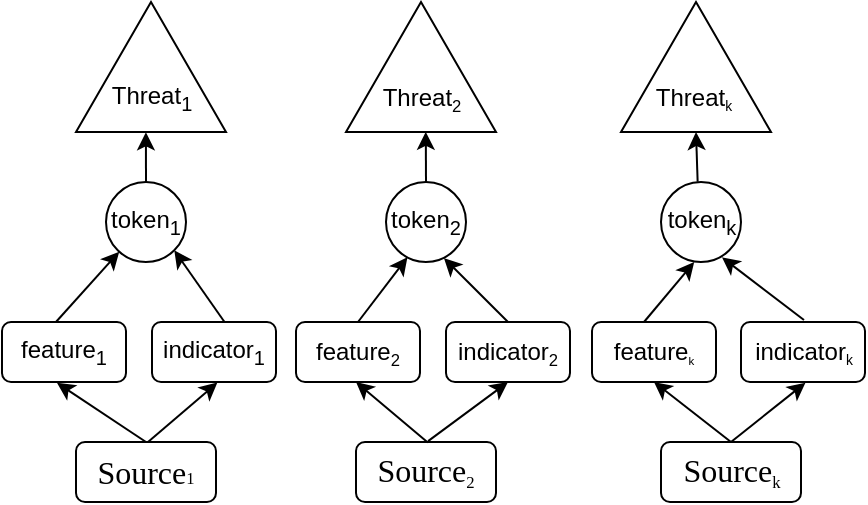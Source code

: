 <mxfile version="13.8.1" type="github">
  <diagram id="vMqhfox0TT1sq61tNi-K" name="Page-1">
    <mxGraphModel dx="1374" dy="789" grid="1" gridSize="10" guides="1" tooltips="1" connect="1" arrows="1" fold="1" page="1" pageScale="1" pageWidth="827" pageHeight="1169" math="0" shadow="0">
      <root>
        <mxCell id="0" />
        <mxCell id="1" parent="0" />
        <mxCell id="LBKmE9pr3SGEElcL06PF-1" value="&lt;span style=&quot;font-family: &amp;#34;times new roman&amp;#34; , serif ; font-size: 16px&quot;&gt;Source&lt;/span&gt;&lt;span style=&quot;font-family: &amp;#34;times new roman&amp;#34; , serif ; font-size: 8.333px&quot;&gt;1&lt;/span&gt;" style="rounded=1;whiteSpace=wrap;html=1;" parent="1" vertex="1">
          <mxGeometry x="130" y="290" width="70" height="30" as="geometry" />
        </mxCell>
        <mxCell id="LBKmE9pr3SGEElcL06PF-2" value="&lt;span style=&quot;font-family: &amp;#34;times new roman&amp;#34; , serif ; font-size: 16px&quot;&gt;Source&lt;/span&gt;&lt;span style=&quot;font-family: &amp;#34;times new roman&amp;#34; , serif ; font-size: 10px&quot;&gt;&lt;sub&gt;2&lt;/sub&gt;&lt;/span&gt;" style="rounded=1;whiteSpace=wrap;html=1;" parent="1" vertex="1">
          <mxGeometry x="270" y="290" width="70" height="30" as="geometry" />
        </mxCell>
        <mxCell id="LBKmE9pr3SGEElcL06PF-3" value="&lt;span style=&quot;font-family: &amp;#34;times new roman&amp;#34; , serif ; font-size: 16px&quot;&gt;Source&lt;/span&gt;&lt;span style=&quot;font-family: &amp;#34;times new roman&amp;#34; , serif ; font-size: 10px&quot;&gt;&lt;sub&gt;k&lt;/sub&gt;&lt;/span&gt;" style="rounded=1;whiteSpace=wrap;html=1;" parent="1" vertex="1">
          <mxGeometry x="422.5" y="290" width="70" height="30" as="geometry" />
        </mxCell>
        <mxCell id="LBKmE9pr3SGEElcL06PF-5" value="token&lt;sub&gt;1&lt;/sub&gt;" style="ellipse;whiteSpace=wrap;html=1;" parent="1" vertex="1">
          <mxGeometry x="145" y="160" width="40" height="40" as="geometry" />
        </mxCell>
        <mxCell id="LBKmE9pr3SGEElcL06PF-8" value="token&lt;sub&gt;2&lt;/sub&gt;" style="ellipse;whiteSpace=wrap;html=1;" parent="1" vertex="1">
          <mxGeometry x="285" y="160" width="40" height="40" as="geometry" />
        </mxCell>
        <mxCell id="LBKmE9pr3SGEElcL06PF-9" value="token&lt;sub&gt;k&lt;/sub&gt;" style="ellipse;whiteSpace=wrap;html=1;" parent="1" vertex="1">
          <mxGeometry x="422.5" y="160" width="40" height="40" as="geometry" />
        </mxCell>
        <mxCell id="LBKmE9pr3SGEElcL06PF-14" value="" style="group" parent="1" vertex="1" connectable="0">
          <mxGeometry x="135" y="70" width="70" height="70" as="geometry" />
        </mxCell>
        <mxCell id="LBKmE9pr3SGEElcL06PF-10" value="&lt;p style=&quot;line-height: 120%&quot;&gt;&lt;br&gt;&lt;/p&gt;" style="triangle;whiteSpace=wrap;html=1;rotation=-90;align=center;verticalAlign=bottom;direction=east;flipH=0;flipV=1;spacingRight=-7;" parent="LBKmE9pr3SGEElcL06PF-14" vertex="1">
          <mxGeometry y="-5" width="65" height="75" as="geometry" />
        </mxCell>
        <mxCell id="LBKmE9pr3SGEElcL06PF-13" value="Threat&lt;sub&gt;1&lt;/sub&gt;" style="text;html=1;strokeColor=none;fillColor=none;align=center;verticalAlign=middle;whiteSpace=wrap;rounded=0;" parent="LBKmE9pr3SGEElcL06PF-14" vertex="1">
          <mxGeometry x="12.5" y="35" width="40" height="25" as="geometry" />
        </mxCell>
        <mxCell id="xcU_tkCPlGnkvct5CyMQ-1" value="" style="group" parent="1" vertex="1" connectable="0">
          <mxGeometry x="270" y="70" width="70" height="70" as="geometry" />
        </mxCell>
        <mxCell id="xcU_tkCPlGnkvct5CyMQ-2" value="&lt;p style=&quot;line-height: 120%&quot;&gt;&lt;br&gt;&lt;/p&gt;" style="triangle;whiteSpace=wrap;html=1;rotation=-90;align=center;verticalAlign=bottom;direction=east;flipH=0;flipV=1;spacingRight=-7;" parent="xcU_tkCPlGnkvct5CyMQ-1" vertex="1">
          <mxGeometry y="-5" width="65" height="75" as="geometry" />
        </mxCell>
        <mxCell id="xcU_tkCPlGnkvct5CyMQ-3" value="Threat&lt;span style=&quot;font-size: 10px&quot;&gt;&lt;sub&gt;2&lt;/sub&gt;&lt;/span&gt;" style="text;html=1;strokeColor=none;fillColor=none;align=center;verticalAlign=middle;whiteSpace=wrap;rounded=0;" parent="xcU_tkCPlGnkvct5CyMQ-1" vertex="1">
          <mxGeometry x="12.5" y="35" width="40" height="25" as="geometry" />
        </mxCell>
        <mxCell id="xcU_tkCPlGnkvct5CyMQ-4" value="" style="group" parent="1" vertex="1" connectable="0">
          <mxGeometry x="407.5" y="70" width="70" height="70" as="geometry" />
        </mxCell>
        <mxCell id="xcU_tkCPlGnkvct5CyMQ-5" value="&lt;p style=&quot;line-height: 120%&quot;&gt;&lt;br&gt;&lt;/p&gt;" style="triangle;whiteSpace=wrap;html=1;rotation=-90;align=center;verticalAlign=bottom;direction=east;flipH=0;flipV=1;spacingRight=-7;" parent="xcU_tkCPlGnkvct5CyMQ-4" vertex="1">
          <mxGeometry y="-5" width="65" height="75" as="geometry" />
        </mxCell>
        <mxCell id="xcU_tkCPlGnkvct5CyMQ-6" value="Threat&lt;span style=&quot;font-size: 8.333px&quot;&gt;&lt;sub&gt;k&lt;/sub&gt;&lt;/span&gt;" style="text;html=1;strokeColor=none;fillColor=none;align=center;verticalAlign=middle;whiteSpace=wrap;rounded=0;" parent="xcU_tkCPlGnkvct5CyMQ-4" vertex="1">
          <mxGeometry x="12.5" y="35" width="37.5" height="25" as="geometry" />
        </mxCell>
        <mxCell id="Y25vJ870GdO83nYjNAtt-1" value="feature&lt;sub&gt;1&lt;/sub&gt;" style="rounded=1;whiteSpace=wrap;html=1;" parent="1" vertex="1">
          <mxGeometry x="93" y="230" width="62" height="30" as="geometry" />
        </mxCell>
        <mxCell id="Y25vJ870GdO83nYjNAtt-2" value="indicator&lt;sub&gt;1&lt;/sub&gt;" style="rounded=1;whiteSpace=wrap;html=1;" parent="1" vertex="1">
          <mxGeometry x="168" y="230" width="62" height="30" as="geometry" />
        </mxCell>
        <mxCell id="Y25vJ870GdO83nYjNAtt-4" value="feature&lt;span style=&quot;font-size: 10px&quot;&gt;&lt;sub&gt;2&lt;/sub&gt;&lt;/span&gt;" style="rounded=1;whiteSpace=wrap;html=1;" parent="1" vertex="1">
          <mxGeometry x="240" y="230" width="62" height="30" as="geometry" />
        </mxCell>
        <mxCell id="Y25vJ870GdO83nYjNAtt-5" value="indicator&lt;span style=&quot;font-size: 10px&quot;&gt;&lt;sub&gt;2&lt;/sub&gt;&lt;/span&gt;" style="rounded=1;whiteSpace=wrap;html=1;" parent="1" vertex="1">
          <mxGeometry x="315" y="230" width="62" height="30" as="geometry" />
        </mxCell>
        <mxCell id="Y25vJ870GdO83nYjNAtt-6" value="feature&lt;span style=&quot;font-size: 6.944px&quot;&gt;&lt;sub&gt;k&lt;/sub&gt;&lt;/span&gt;" style="rounded=1;whiteSpace=wrap;html=1;" parent="1" vertex="1">
          <mxGeometry x="388" y="230" width="62" height="30" as="geometry" />
        </mxCell>
        <mxCell id="Y25vJ870GdO83nYjNAtt-7" value="indicator&lt;span style=&quot;font-size: 8.333px&quot;&gt;&lt;sub&gt;k&lt;/sub&gt;&lt;/span&gt;" style="rounded=1;whiteSpace=wrap;html=1;" parent="1" vertex="1">
          <mxGeometry x="462.5" y="230" width="62" height="30" as="geometry" />
        </mxCell>
        <mxCell id="Y25vJ870GdO83nYjNAtt-8" style="edgeStyle=none;rounded=0;orthogonalLoop=1;jettySize=auto;html=1;exitX=0.5;exitY=0;exitDx=0;exitDy=0;entryX=-0.002;entryY=0.534;entryDx=0;entryDy=0;entryPerimeter=0;" parent="1" source="LBKmE9pr3SGEElcL06PF-5" target="LBKmE9pr3SGEElcL06PF-10" edge="1">
          <mxGeometry relative="1" as="geometry">
            <mxPoint x="140" y="160" as="sourcePoint" />
            <mxPoint x="165" y="137" as="targetPoint" />
          </mxGeometry>
        </mxCell>
        <mxCell id="Y25vJ870GdO83nYjNAtt-9" value="" style="endArrow=classic;html=1;exitX=0.435;exitY=0;exitDx=0;exitDy=0;exitPerimeter=0;" parent="1" source="Y25vJ870GdO83nYjNAtt-1" target="LBKmE9pr3SGEElcL06PF-5" edge="1">
          <mxGeometry width="50" height="50" relative="1" as="geometry">
            <mxPoint x="80" y="220" as="sourcePoint" />
            <mxPoint x="130" y="170" as="targetPoint" />
          </mxGeometry>
        </mxCell>
        <mxCell id="Y25vJ870GdO83nYjNAtt-10" value="" style="endArrow=classic;html=1;exitX=0.5;exitY=0;exitDx=0;exitDy=0;entryX=0.268;entryY=0.941;entryDx=0;entryDy=0;entryPerimeter=0;" parent="1" source="Y25vJ870GdO83nYjNAtt-4" target="LBKmE9pr3SGEElcL06PF-8" edge="1">
          <mxGeometry width="50" height="50" relative="1" as="geometry">
            <mxPoint x="129.97" y="240" as="sourcePoint" />
            <mxPoint x="161.621" y="204.866" as="targetPoint" />
          </mxGeometry>
        </mxCell>
        <mxCell id="Y25vJ870GdO83nYjNAtt-11" value="" style="endArrow=classic;html=1;exitX=0.5;exitY=0;exitDx=0;exitDy=0;entryX=0.415;entryY=1;entryDx=0;entryDy=0;entryPerimeter=0;" parent="1" target="LBKmE9pr3SGEElcL06PF-9" edge="1">
          <mxGeometry width="50" height="50" relative="1" as="geometry">
            <mxPoint x="414" y="230" as="sourcePoint" />
            <mxPoint x="437.68" y="198" as="targetPoint" />
          </mxGeometry>
        </mxCell>
        <mxCell id="Y25vJ870GdO83nYjNAtt-12" value="" style="endArrow=classic;html=1;entryX=1;entryY=1;entryDx=0;entryDy=0;exitX=0.582;exitY=-0.008;exitDx=0;exitDy=0;exitPerimeter=0;" parent="1" source="Y25vJ870GdO83nYjNAtt-2" target="LBKmE9pr3SGEElcL06PF-5" edge="1">
          <mxGeometry width="50" height="50" relative="1" as="geometry">
            <mxPoint x="214" y="230" as="sourcePoint" />
            <mxPoint x="184" y="190" as="targetPoint" />
          </mxGeometry>
        </mxCell>
        <mxCell id="Y25vJ870GdO83nYjNAtt-13" value="" style="endArrow=classic;html=1;entryX=0.724;entryY=0.951;entryDx=0;entryDy=0;exitX=0.5;exitY=0;exitDx=0;exitDy=0;entryPerimeter=0;" parent="1" source="Y25vJ870GdO83nYjNAtt-5" target="LBKmE9pr3SGEElcL06PF-8" edge="1">
          <mxGeometry width="50" height="50" relative="1" as="geometry">
            <mxPoint x="340.004" y="235.62" as="sourcePoint" />
            <mxPoint x="315.062" y="200.002" as="targetPoint" />
          </mxGeometry>
        </mxCell>
        <mxCell id="Y25vJ870GdO83nYjNAtt-14" value="" style="endArrow=classic;html=1;entryX=0.762;entryY=0.942;entryDx=0;entryDy=0;entryPerimeter=0;" parent="1" target="LBKmE9pr3SGEElcL06PF-9" edge="1">
          <mxGeometry width="50" height="50" relative="1" as="geometry">
            <mxPoint x="494" y="229" as="sourcePoint" />
            <mxPoint x="462.5" y="198.04" as="targetPoint" />
          </mxGeometry>
        </mxCell>
        <mxCell id="Y25vJ870GdO83nYjNAtt-15" style="edgeStyle=none;rounded=0;orthogonalLoop=1;jettySize=auto;html=1;exitX=0.5;exitY=0;exitDx=0;exitDy=0;entryX=0.001;entryY=0.468;entryDx=0;entryDy=0;entryPerimeter=0;" parent="1" source="LBKmE9pr3SGEElcL06PF-8" target="xcU_tkCPlGnkvct5CyMQ-2" edge="1">
          <mxGeometry relative="1" as="geometry">
            <mxPoint x="175" y="170" as="sourcePoint" />
            <mxPoint x="174.95" y="145.13" as="targetPoint" />
          </mxGeometry>
        </mxCell>
        <mxCell id="Y25vJ870GdO83nYjNAtt-16" style="edgeStyle=none;rounded=0;orthogonalLoop=1;jettySize=auto;html=1;exitX=0.458;exitY=-0.002;exitDx=0;exitDy=0;exitPerimeter=0;entryX=0;entryY=0.5;entryDx=0;entryDy=0;" parent="1" source="LBKmE9pr3SGEElcL06PF-9" target="xcU_tkCPlGnkvct5CyMQ-5" edge="1">
          <mxGeometry relative="1" as="geometry">
            <mxPoint x="440.1" y="165.07" as="sourcePoint" />
            <mxPoint x="440" y="135" as="targetPoint" />
          </mxGeometry>
        </mxCell>
        <mxCell id="Y25vJ870GdO83nYjNAtt-17" value="" style="endArrow=classic;html=1;entryX=0.443;entryY=1.013;entryDx=0;entryDy=0;entryPerimeter=0;exitX=0.5;exitY=0;exitDx=0;exitDy=0;" parent="1" source="LBKmE9pr3SGEElcL06PF-1" target="Y25vJ870GdO83nYjNAtt-1" edge="1">
          <mxGeometry width="50" height="50" relative="1" as="geometry">
            <mxPoint x="60" y="370" as="sourcePoint" />
            <mxPoint x="110" y="320" as="targetPoint" />
          </mxGeometry>
        </mxCell>
        <mxCell id="Y25vJ870GdO83nYjNAtt-18" value="" style="endArrow=classic;html=1;entryX=0.527;entryY=1.01;entryDx=0;entryDy=0;entryPerimeter=0;" parent="1" target="Y25vJ870GdO83nYjNAtt-2" edge="1">
          <mxGeometry width="50" height="50" relative="1" as="geometry">
            <mxPoint x="166" y="290" as="sourcePoint" />
            <mxPoint x="230" y="260" as="targetPoint" />
          </mxGeometry>
        </mxCell>
        <mxCell id="Y25vJ870GdO83nYjNAtt-19" value="" style="endArrow=classic;html=1;exitX=0.515;exitY=-0.014;exitDx=0;exitDy=0;exitPerimeter=0;entryX=0.5;entryY=1;entryDx=0;entryDy=0;" parent="1" source="LBKmE9pr3SGEElcL06PF-2" target="Y25vJ870GdO83nYjNAtt-5" edge="1">
          <mxGeometry width="50" height="50" relative="1" as="geometry">
            <mxPoint x="310" y="310" as="sourcePoint" />
            <mxPoint x="360" y="260" as="targetPoint" />
          </mxGeometry>
        </mxCell>
        <mxCell id="Y25vJ870GdO83nYjNAtt-20" value="" style="endArrow=classic;html=1;entryX=0.484;entryY=1;entryDx=0;entryDy=0;entryPerimeter=0;exitX=0.513;exitY=0.008;exitDx=0;exitDy=0;exitPerimeter=0;" parent="1" source="LBKmE9pr3SGEElcL06PF-2" target="Y25vJ870GdO83nYjNAtt-4" edge="1">
          <mxGeometry width="50" height="50" relative="1" as="geometry">
            <mxPoint x="250" y="320" as="sourcePoint" />
            <mxPoint x="300" y="270" as="targetPoint" />
          </mxGeometry>
        </mxCell>
        <mxCell id="Y25vJ870GdO83nYjNAtt-21" value="" style="endArrow=classic;html=1;exitX=0.5;exitY=0;exitDx=0;exitDy=0;entryX=0.52;entryY=1.011;entryDx=0;entryDy=0;entryPerimeter=0;" parent="1" source="LBKmE9pr3SGEElcL06PF-3" target="Y25vJ870GdO83nYjNAtt-7" edge="1">
          <mxGeometry width="50" height="50" relative="1" as="geometry">
            <mxPoint x="470" y="310" as="sourcePoint" />
            <mxPoint x="520" y="260" as="targetPoint" />
          </mxGeometry>
        </mxCell>
        <mxCell id="Y25vJ870GdO83nYjNAtt-22" value="" style="endArrow=classic;html=1;exitX=0.5;exitY=0;exitDx=0;exitDy=0;entryX=0.5;entryY=1;entryDx=0;entryDy=0;" parent="1" source="LBKmE9pr3SGEElcL06PF-3" target="Y25vJ870GdO83nYjNAtt-6" edge="1">
          <mxGeometry width="50" height="50" relative="1" as="geometry">
            <mxPoint x="414" y="290.0" as="sourcePoint" />
            <mxPoint x="443.74" y="260.33" as="targetPoint" />
          </mxGeometry>
        </mxCell>
      </root>
    </mxGraphModel>
  </diagram>
</mxfile>
